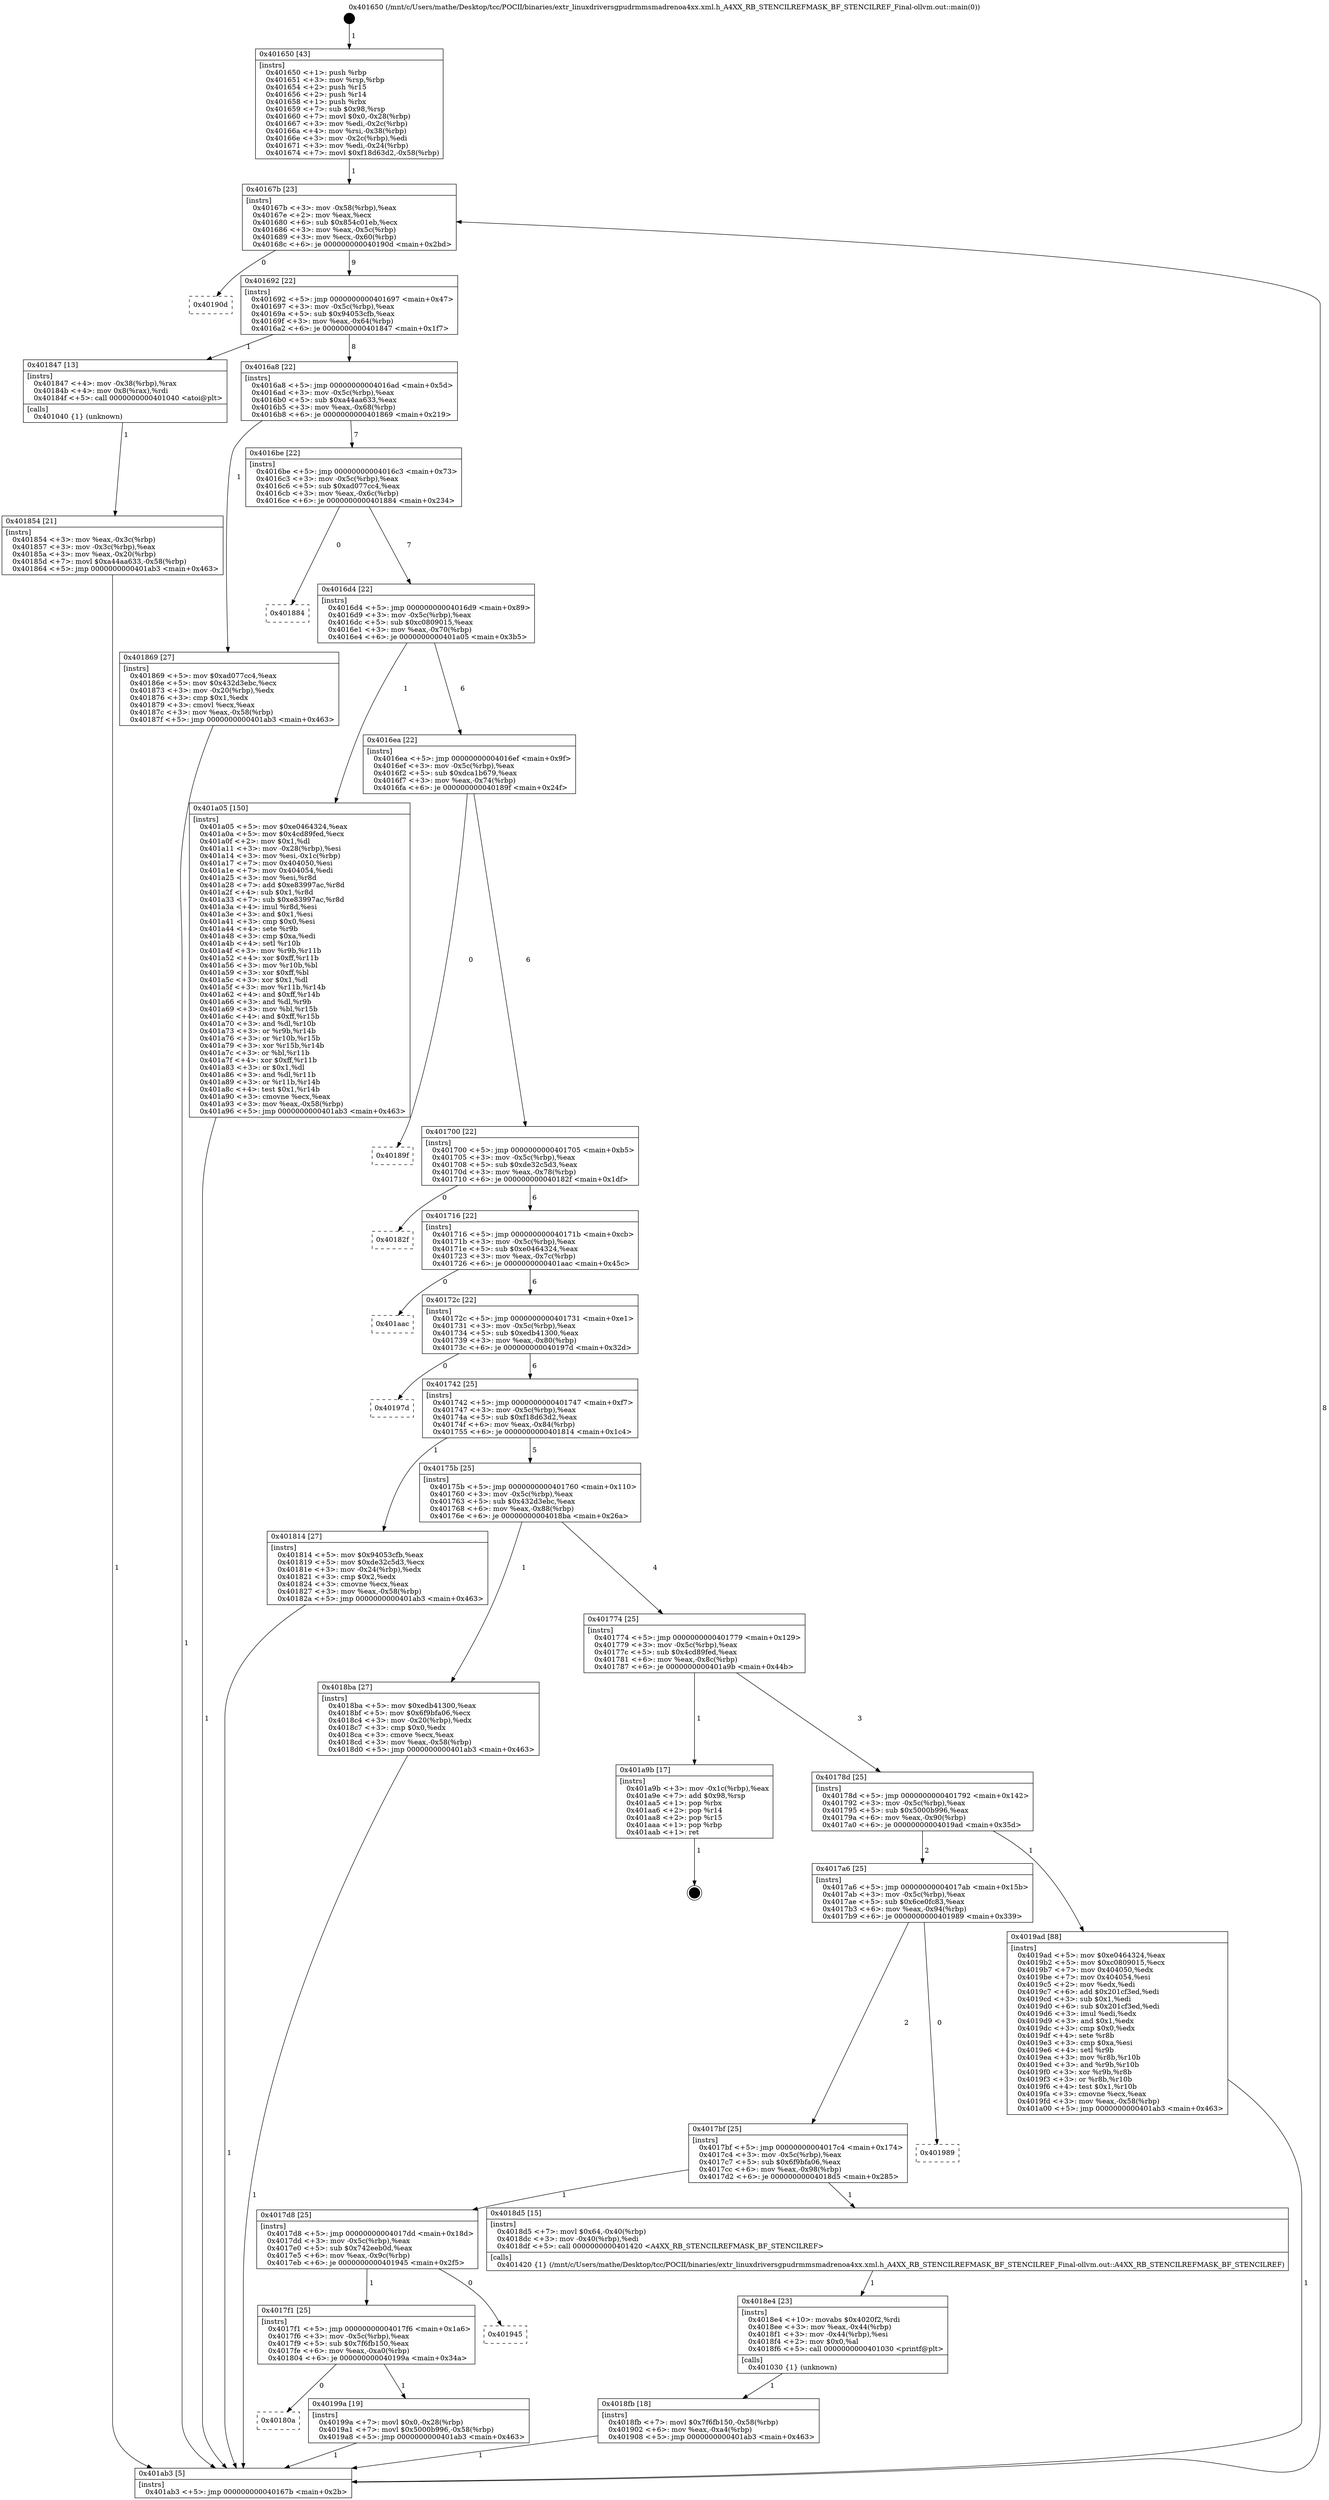digraph "0x401650" {
  label = "0x401650 (/mnt/c/Users/mathe/Desktop/tcc/POCII/binaries/extr_linuxdriversgpudrmmsmadrenoa4xx.xml.h_A4XX_RB_STENCILREFMASK_BF_STENCILREF_Final-ollvm.out::main(0))"
  labelloc = "t"
  node[shape=record]

  Entry [label="",width=0.3,height=0.3,shape=circle,fillcolor=black,style=filled]
  "0x40167b" [label="{
     0x40167b [23]\l
     | [instrs]\l
     &nbsp;&nbsp;0x40167b \<+3\>: mov -0x58(%rbp),%eax\l
     &nbsp;&nbsp;0x40167e \<+2\>: mov %eax,%ecx\l
     &nbsp;&nbsp;0x401680 \<+6\>: sub $0x854c01eb,%ecx\l
     &nbsp;&nbsp;0x401686 \<+3\>: mov %eax,-0x5c(%rbp)\l
     &nbsp;&nbsp;0x401689 \<+3\>: mov %ecx,-0x60(%rbp)\l
     &nbsp;&nbsp;0x40168c \<+6\>: je 000000000040190d \<main+0x2bd\>\l
  }"]
  "0x40190d" [label="{
     0x40190d\l
  }", style=dashed]
  "0x401692" [label="{
     0x401692 [22]\l
     | [instrs]\l
     &nbsp;&nbsp;0x401692 \<+5\>: jmp 0000000000401697 \<main+0x47\>\l
     &nbsp;&nbsp;0x401697 \<+3\>: mov -0x5c(%rbp),%eax\l
     &nbsp;&nbsp;0x40169a \<+5\>: sub $0x94053cfb,%eax\l
     &nbsp;&nbsp;0x40169f \<+3\>: mov %eax,-0x64(%rbp)\l
     &nbsp;&nbsp;0x4016a2 \<+6\>: je 0000000000401847 \<main+0x1f7\>\l
  }"]
  Exit [label="",width=0.3,height=0.3,shape=circle,fillcolor=black,style=filled,peripheries=2]
  "0x401847" [label="{
     0x401847 [13]\l
     | [instrs]\l
     &nbsp;&nbsp;0x401847 \<+4\>: mov -0x38(%rbp),%rax\l
     &nbsp;&nbsp;0x40184b \<+4\>: mov 0x8(%rax),%rdi\l
     &nbsp;&nbsp;0x40184f \<+5\>: call 0000000000401040 \<atoi@plt\>\l
     | [calls]\l
     &nbsp;&nbsp;0x401040 \{1\} (unknown)\l
  }"]
  "0x4016a8" [label="{
     0x4016a8 [22]\l
     | [instrs]\l
     &nbsp;&nbsp;0x4016a8 \<+5\>: jmp 00000000004016ad \<main+0x5d\>\l
     &nbsp;&nbsp;0x4016ad \<+3\>: mov -0x5c(%rbp),%eax\l
     &nbsp;&nbsp;0x4016b0 \<+5\>: sub $0xa44aa633,%eax\l
     &nbsp;&nbsp;0x4016b5 \<+3\>: mov %eax,-0x68(%rbp)\l
     &nbsp;&nbsp;0x4016b8 \<+6\>: je 0000000000401869 \<main+0x219\>\l
  }"]
  "0x40180a" [label="{
     0x40180a\l
  }", style=dashed]
  "0x401869" [label="{
     0x401869 [27]\l
     | [instrs]\l
     &nbsp;&nbsp;0x401869 \<+5\>: mov $0xad077cc4,%eax\l
     &nbsp;&nbsp;0x40186e \<+5\>: mov $0x432d3ebc,%ecx\l
     &nbsp;&nbsp;0x401873 \<+3\>: mov -0x20(%rbp),%edx\l
     &nbsp;&nbsp;0x401876 \<+3\>: cmp $0x1,%edx\l
     &nbsp;&nbsp;0x401879 \<+3\>: cmovl %ecx,%eax\l
     &nbsp;&nbsp;0x40187c \<+3\>: mov %eax,-0x58(%rbp)\l
     &nbsp;&nbsp;0x40187f \<+5\>: jmp 0000000000401ab3 \<main+0x463\>\l
  }"]
  "0x4016be" [label="{
     0x4016be [22]\l
     | [instrs]\l
     &nbsp;&nbsp;0x4016be \<+5\>: jmp 00000000004016c3 \<main+0x73\>\l
     &nbsp;&nbsp;0x4016c3 \<+3\>: mov -0x5c(%rbp),%eax\l
     &nbsp;&nbsp;0x4016c6 \<+5\>: sub $0xad077cc4,%eax\l
     &nbsp;&nbsp;0x4016cb \<+3\>: mov %eax,-0x6c(%rbp)\l
     &nbsp;&nbsp;0x4016ce \<+6\>: je 0000000000401884 \<main+0x234\>\l
  }"]
  "0x40199a" [label="{
     0x40199a [19]\l
     | [instrs]\l
     &nbsp;&nbsp;0x40199a \<+7\>: movl $0x0,-0x28(%rbp)\l
     &nbsp;&nbsp;0x4019a1 \<+7\>: movl $0x5000b996,-0x58(%rbp)\l
     &nbsp;&nbsp;0x4019a8 \<+5\>: jmp 0000000000401ab3 \<main+0x463\>\l
  }"]
  "0x401884" [label="{
     0x401884\l
  }", style=dashed]
  "0x4016d4" [label="{
     0x4016d4 [22]\l
     | [instrs]\l
     &nbsp;&nbsp;0x4016d4 \<+5\>: jmp 00000000004016d9 \<main+0x89\>\l
     &nbsp;&nbsp;0x4016d9 \<+3\>: mov -0x5c(%rbp),%eax\l
     &nbsp;&nbsp;0x4016dc \<+5\>: sub $0xc0809015,%eax\l
     &nbsp;&nbsp;0x4016e1 \<+3\>: mov %eax,-0x70(%rbp)\l
     &nbsp;&nbsp;0x4016e4 \<+6\>: je 0000000000401a05 \<main+0x3b5\>\l
  }"]
  "0x4017f1" [label="{
     0x4017f1 [25]\l
     | [instrs]\l
     &nbsp;&nbsp;0x4017f1 \<+5\>: jmp 00000000004017f6 \<main+0x1a6\>\l
     &nbsp;&nbsp;0x4017f6 \<+3\>: mov -0x5c(%rbp),%eax\l
     &nbsp;&nbsp;0x4017f9 \<+5\>: sub $0x7f6fb150,%eax\l
     &nbsp;&nbsp;0x4017fe \<+6\>: mov %eax,-0xa0(%rbp)\l
     &nbsp;&nbsp;0x401804 \<+6\>: je 000000000040199a \<main+0x34a\>\l
  }"]
  "0x401a05" [label="{
     0x401a05 [150]\l
     | [instrs]\l
     &nbsp;&nbsp;0x401a05 \<+5\>: mov $0xe0464324,%eax\l
     &nbsp;&nbsp;0x401a0a \<+5\>: mov $0x4cd89fed,%ecx\l
     &nbsp;&nbsp;0x401a0f \<+2\>: mov $0x1,%dl\l
     &nbsp;&nbsp;0x401a11 \<+3\>: mov -0x28(%rbp),%esi\l
     &nbsp;&nbsp;0x401a14 \<+3\>: mov %esi,-0x1c(%rbp)\l
     &nbsp;&nbsp;0x401a17 \<+7\>: mov 0x404050,%esi\l
     &nbsp;&nbsp;0x401a1e \<+7\>: mov 0x404054,%edi\l
     &nbsp;&nbsp;0x401a25 \<+3\>: mov %esi,%r8d\l
     &nbsp;&nbsp;0x401a28 \<+7\>: add $0xe83997ac,%r8d\l
     &nbsp;&nbsp;0x401a2f \<+4\>: sub $0x1,%r8d\l
     &nbsp;&nbsp;0x401a33 \<+7\>: sub $0xe83997ac,%r8d\l
     &nbsp;&nbsp;0x401a3a \<+4\>: imul %r8d,%esi\l
     &nbsp;&nbsp;0x401a3e \<+3\>: and $0x1,%esi\l
     &nbsp;&nbsp;0x401a41 \<+3\>: cmp $0x0,%esi\l
     &nbsp;&nbsp;0x401a44 \<+4\>: sete %r9b\l
     &nbsp;&nbsp;0x401a48 \<+3\>: cmp $0xa,%edi\l
     &nbsp;&nbsp;0x401a4b \<+4\>: setl %r10b\l
     &nbsp;&nbsp;0x401a4f \<+3\>: mov %r9b,%r11b\l
     &nbsp;&nbsp;0x401a52 \<+4\>: xor $0xff,%r11b\l
     &nbsp;&nbsp;0x401a56 \<+3\>: mov %r10b,%bl\l
     &nbsp;&nbsp;0x401a59 \<+3\>: xor $0xff,%bl\l
     &nbsp;&nbsp;0x401a5c \<+3\>: xor $0x1,%dl\l
     &nbsp;&nbsp;0x401a5f \<+3\>: mov %r11b,%r14b\l
     &nbsp;&nbsp;0x401a62 \<+4\>: and $0xff,%r14b\l
     &nbsp;&nbsp;0x401a66 \<+3\>: and %dl,%r9b\l
     &nbsp;&nbsp;0x401a69 \<+3\>: mov %bl,%r15b\l
     &nbsp;&nbsp;0x401a6c \<+4\>: and $0xff,%r15b\l
     &nbsp;&nbsp;0x401a70 \<+3\>: and %dl,%r10b\l
     &nbsp;&nbsp;0x401a73 \<+3\>: or %r9b,%r14b\l
     &nbsp;&nbsp;0x401a76 \<+3\>: or %r10b,%r15b\l
     &nbsp;&nbsp;0x401a79 \<+3\>: xor %r15b,%r14b\l
     &nbsp;&nbsp;0x401a7c \<+3\>: or %bl,%r11b\l
     &nbsp;&nbsp;0x401a7f \<+4\>: xor $0xff,%r11b\l
     &nbsp;&nbsp;0x401a83 \<+3\>: or $0x1,%dl\l
     &nbsp;&nbsp;0x401a86 \<+3\>: and %dl,%r11b\l
     &nbsp;&nbsp;0x401a89 \<+3\>: or %r11b,%r14b\l
     &nbsp;&nbsp;0x401a8c \<+4\>: test $0x1,%r14b\l
     &nbsp;&nbsp;0x401a90 \<+3\>: cmovne %ecx,%eax\l
     &nbsp;&nbsp;0x401a93 \<+3\>: mov %eax,-0x58(%rbp)\l
     &nbsp;&nbsp;0x401a96 \<+5\>: jmp 0000000000401ab3 \<main+0x463\>\l
  }"]
  "0x4016ea" [label="{
     0x4016ea [22]\l
     | [instrs]\l
     &nbsp;&nbsp;0x4016ea \<+5\>: jmp 00000000004016ef \<main+0x9f\>\l
     &nbsp;&nbsp;0x4016ef \<+3\>: mov -0x5c(%rbp),%eax\l
     &nbsp;&nbsp;0x4016f2 \<+5\>: sub $0xdca1b679,%eax\l
     &nbsp;&nbsp;0x4016f7 \<+3\>: mov %eax,-0x74(%rbp)\l
     &nbsp;&nbsp;0x4016fa \<+6\>: je 000000000040189f \<main+0x24f\>\l
  }"]
  "0x401945" [label="{
     0x401945\l
  }", style=dashed]
  "0x40189f" [label="{
     0x40189f\l
  }", style=dashed]
  "0x401700" [label="{
     0x401700 [22]\l
     | [instrs]\l
     &nbsp;&nbsp;0x401700 \<+5\>: jmp 0000000000401705 \<main+0xb5\>\l
     &nbsp;&nbsp;0x401705 \<+3\>: mov -0x5c(%rbp),%eax\l
     &nbsp;&nbsp;0x401708 \<+5\>: sub $0xde32c5d3,%eax\l
     &nbsp;&nbsp;0x40170d \<+3\>: mov %eax,-0x78(%rbp)\l
     &nbsp;&nbsp;0x401710 \<+6\>: je 000000000040182f \<main+0x1df\>\l
  }"]
  "0x4018fb" [label="{
     0x4018fb [18]\l
     | [instrs]\l
     &nbsp;&nbsp;0x4018fb \<+7\>: movl $0x7f6fb150,-0x58(%rbp)\l
     &nbsp;&nbsp;0x401902 \<+6\>: mov %eax,-0xa4(%rbp)\l
     &nbsp;&nbsp;0x401908 \<+5\>: jmp 0000000000401ab3 \<main+0x463\>\l
  }"]
  "0x40182f" [label="{
     0x40182f\l
  }", style=dashed]
  "0x401716" [label="{
     0x401716 [22]\l
     | [instrs]\l
     &nbsp;&nbsp;0x401716 \<+5\>: jmp 000000000040171b \<main+0xcb\>\l
     &nbsp;&nbsp;0x40171b \<+3\>: mov -0x5c(%rbp),%eax\l
     &nbsp;&nbsp;0x40171e \<+5\>: sub $0xe0464324,%eax\l
     &nbsp;&nbsp;0x401723 \<+3\>: mov %eax,-0x7c(%rbp)\l
     &nbsp;&nbsp;0x401726 \<+6\>: je 0000000000401aac \<main+0x45c\>\l
  }"]
  "0x4018e4" [label="{
     0x4018e4 [23]\l
     | [instrs]\l
     &nbsp;&nbsp;0x4018e4 \<+10\>: movabs $0x4020f2,%rdi\l
     &nbsp;&nbsp;0x4018ee \<+3\>: mov %eax,-0x44(%rbp)\l
     &nbsp;&nbsp;0x4018f1 \<+3\>: mov -0x44(%rbp),%esi\l
     &nbsp;&nbsp;0x4018f4 \<+2\>: mov $0x0,%al\l
     &nbsp;&nbsp;0x4018f6 \<+5\>: call 0000000000401030 \<printf@plt\>\l
     | [calls]\l
     &nbsp;&nbsp;0x401030 \{1\} (unknown)\l
  }"]
  "0x401aac" [label="{
     0x401aac\l
  }", style=dashed]
  "0x40172c" [label="{
     0x40172c [22]\l
     | [instrs]\l
     &nbsp;&nbsp;0x40172c \<+5\>: jmp 0000000000401731 \<main+0xe1\>\l
     &nbsp;&nbsp;0x401731 \<+3\>: mov -0x5c(%rbp),%eax\l
     &nbsp;&nbsp;0x401734 \<+5\>: sub $0xedb41300,%eax\l
     &nbsp;&nbsp;0x401739 \<+3\>: mov %eax,-0x80(%rbp)\l
     &nbsp;&nbsp;0x40173c \<+6\>: je 000000000040197d \<main+0x32d\>\l
  }"]
  "0x4017d8" [label="{
     0x4017d8 [25]\l
     | [instrs]\l
     &nbsp;&nbsp;0x4017d8 \<+5\>: jmp 00000000004017dd \<main+0x18d\>\l
     &nbsp;&nbsp;0x4017dd \<+3\>: mov -0x5c(%rbp),%eax\l
     &nbsp;&nbsp;0x4017e0 \<+5\>: sub $0x742eeb0d,%eax\l
     &nbsp;&nbsp;0x4017e5 \<+6\>: mov %eax,-0x9c(%rbp)\l
     &nbsp;&nbsp;0x4017eb \<+6\>: je 0000000000401945 \<main+0x2f5\>\l
  }"]
  "0x40197d" [label="{
     0x40197d\l
  }", style=dashed]
  "0x401742" [label="{
     0x401742 [25]\l
     | [instrs]\l
     &nbsp;&nbsp;0x401742 \<+5\>: jmp 0000000000401747 \<main+0xf7\>\l
     &nbsp;&nbsp;0x401747 \<+3\>: mov -0x5c(%rbp),%eax\l
     &nbsp;&nbsp;0x40174a \<+5\>: sub $0xf18d63d2,%eax\l
     &nbsp;&nbsp;0x40174f \<+6\>: mov %eax,-0x84(%rbp)\l
     &nbsp;&nbsp;0x401755 \<+6\>: je 0000000000401814 \<main+0x1c4\>\l
  }"]
  "0x4018d5" [label="{
     0x4018d5 [15]\l
     | [instrs]\l
     &nbsp;&nbsp;0x4018d5 \<+7\>: movl $0x64,-0x40(%rbp)\l
     &nbsp;&nbsp;0x4018dc \<+3\>: mov -0x40(%rbp),%edi\l
     &nbsp;&nbsp;0x4018df \<+5\>: call 0000000000401420 \<A4XX_RB_STENCILREFMASK_BF_STENCILREF\>\l
     | [calls]\l
     &nbsp;&nbsp;0x401420 \{1\} (/mnt/c/Users/mathe/Desktop/tcc/POCII/binaries/extr_linuxdriversgpudrmmsmadrenoa4xx.xml.h_A4XX_RB_STENCILREFMASK_BF_STENCILREF_Final-ollvm.out::A4XX_RB_STENCILREFMASK_BF_STENCILREF)\l
  }"]
  "0x401814" [label="{
     0x401814 [27]\l
     | [instrs]\l
     &nbsp;&nbsp;0x401814 \<+5\>: mov $0x94053cfb,%eax\l
     &nbsp;&nbsp;0x401819 \<+5\>: mov $0xde32c5d3,%ecx\l
     &nbsp;&nbsp;0x40181e \<+3\>: mov -0x24(%rbp),%edx\l
     &nbsp;&nbsp;0x401821 \<+3\>: cmp $0x2,%edx\l
     &nbsp;&nbsp;0x401824 \<+3\>: cmovne %ecx,%eax\l
     &nbsp;&nbsp;0x401827 \<+3\>: mov %eax,-0x58(%rbp)\l
     &nbsp;&nbsp;0x40182a \<+5\>: jmp 0000000000401ab3 \<main+0x463\>\l
  }"]
  "0x40175b" [label="{
     0x40175b [25]\l
     | [instrs]\l
     &nbsp;&nbsp;0x40175b \<+5\>: jmp 0000000000401760 \<main+0x110\>\l
     &nbsp;&nbsp;0x401760 \<+3\>: mov -0x5c(%rbp),%eax\l
     &nbsp;&nbsp;0x401763 \<+5\>: sub $0x432d3ebc,%eax\l
     &nbsp;&nbsp;0x401768 \<+6\>: mov %eax,-0x88(%rbp)\l
     &nbsp;&nbsp;0x40176e \<+6\>: je 00000000004018ba \<main+0x26a\>\l
  }"]
  "0x401ab3" [label="{
     0x401ab3 [5]\l
     | [instrs]\l
     &nbsp;&nbsp;0x401ab3 \<+5\>: jmp 000000000040167b \<main+0x2b\>\l
  }"]
  "0x401650" [label="{
     0x401650 [43]\l
     | [instrs]\l
     &nbsp;&nbsp;0x401650 \<+1\>: push %rbp\l
     &nbsp;&nbsp;0x401651 \<+3\>: mov %rsp,%rbp\l
     &nbsp;&nbsp;0x401654 \<+2\>: push %r15\l
     &nbsp;&nbsp;0x401656 \<+2\>: push %r14\l
     &nbsp;&nbsp;0x401658 \<+1\>: push %rbx\l
     &nbsp;&nbsp;0x401659 \<+7\>: sub $0x98,%rsp\l
     &nbsp;&nbsp;0x401660 \<+7\>: movl $0x0,-0x28(%rbp)\l
     &nbsp;&nbsp;0x401667 \<+3\>: mov %edi,-0x2c(%rbp)\l
     &nbsp;&nbsp;0x40166a \<+4\>: mov %rsi,-0x38(%rbp)\l
     &nbsp;&nbsp;0x40166e \<+3\>: mov -0x2c(%rbp),%edi\l
     &nbsp;&nbsp;0x401671 \<+3\>: mov %edi,-0x24(%rbp)\l
     &nbsp;&nbsp;0x401674 \<+7\>: movl $0xf18d63d2,-0x58(%rbp)\l
  }"]
  "0x401854" [label="{
     0x401854 [21]\l
     | [instrs]\l
     &nbsp;&nbsp;0x401854 \<+3\>: mov %eax,-0x3c(%rbp)\l
     &nbsp;&nbsp;0x401857 \<+3\>: mov -0x3c(%rbp),%eax\l
     &nbsp;&nbsp;0x40185a \<+3\>: mov %eax,-0x20(%rbp)\l
     &nbsp;&nbsp;0x40185d \<+7\>: movl $0xa44aa633,-0x58(%rbp)\l
     &nbsp;&nbsp;0x401864 \<+5\>: jmp 0000000000401ab3 \<main+0x463\>\l
  }"]
  "0x4017bf" [label="{
     0x4017bf [25]\l
     | [instrs]\l
     &nbsp;&nbsp;0x4017bf \<+5\>: jmp 00000000004017c4 \<main+0x174\>\l
     &nbsp;&nbsp;0x4017c4 \<+3\>: mov -0x5c(%rbp),%eax\l
     &nbsp;&nbsp;0x4017c7 \<+5\>: sub $0x6f9bfa06,%eax\l
     &nbsp;&nbsp;0x4017cc \<+6\>: mov %eax,-0x98(%rbp)\l
     &nbsp;&nbsp;0x4017d2 \<+6\>: je 00000000004018d5 \<main+0x285\>\l
  }"]
  "0x4018ba" [label="{
     0x4018ba [27]\l
     | [instrs]\l
     &nbsp;&nbsp;0x4018ba \<+5\>: mov $0xedb41300,%eax\l
     &nbsp;&nbsp;0x4018bf \<+5\>: mov $0x6f9bfa06,%ecx\l
     &nbsp;&nbsp;0x4018c4 \<+3\>: mov -0x20(%rbp),%edx\l
     &nbsp;&nbsp;0x4018c7 \<+3\>: cmp $0x0,%edx\l
     &nbsp;&nbsp;0x4018ca \<+3\>: cmove %ecx,%eax\l
     &nbsp;&nbsp;0x4018cd \<+3\>: mov %eax,-0x58(%rbp)\l
     &nbsp;&nbsp;0x4018d0 \<+5\>: jmp 0000000000401ab3 \<main+0x463\>\l
  }"]
  "0x401774" [label="{
     0x401774 [25]\l
     | [instrs]\l
     &nbsp;&nbsp;0x401774 \<+5\>: jmp 0000000000401779 \<main+0x129\>\l
     &nbsp;&nbsp;0x401779 \<+3\>: mov -0x5c(%rbp),%eax\l
     &nbsp;&nbsp;0x40177c \<+5\>: sub $0x4cd89fed,%eax\l
     &nbsp;&nbsp;0x401781 \<+6\>: mov %eax,-0x8c(%rbp)\l
     &nbsp;&nbsp;0x401787 \<+6\>: je 0000000000401a9b \<main+0x44b\>\l
  }"]
  "0x401989" [label="{
     0x401989\l
  }", style=dashed]
  "0x401a9b" [label="{
     0x401a9b [17]\l
     | [instrs]\l
     &nbsp;&nbsp;0x401a9b \<+3\>: mov -0x1c(%rbp),%eax\l
     &nbsp;&nbsp;0x401a9e \<+7\>: add $0x98,%rsp\l
     &nbsp;&nbsp;0x401aa5 \<+1\>: pop %rbx\l
     &nbsp;&nbsp;0x401aa6 \<+2\>: pop %r14\l
     &nbsp;&nbsp;0x401aa8 \<+2\>: pop %r15\l
     &nbsp;&nbsp;0x401aaa \<+1\>: pop %rbp\l
     &nbsp;&nbsp;0x401aab \<+1\>: ret\l
  }"]
  "0x40178d" [label="{
     0x40178d [25]\l
     | [instrs]\l
     &nbsp;&nbsp;0x40178d \<+5\>: jmp 0000000000401792 \<main+0x142\>\l
     &nbsp;&nbsp;0x401792 \<+3\>: mov -0x5c(%rbp),%eax\l
     &nbsp;&nbsp;0x401795 \<+5\>: sub $0x5000b996,%eax\l
     &nbsp;&nbsp;0x40179a \<+6\>: mov %eax,-0x90(%rbp)\l
     &nbsp;&nbsp;0x4017a0 \<+6\>: je 00000000004019ad \<main+0x35d\>\l
  }"]
  "0x4017a6" [label="{
     0x4017a6 [25]\l
     | [instrs]\l
     &nbsp;&nbsp;0x4017a6 \<+5\>: jmp 00000000004017ab \<main+0x15b\>\l
     &nbsp;&nbsp;0x4017ab \<+3\>: mov -0x5c(%rbp),%eax\l
     &nbsp;&nbsp;0x4017ae \<+5\>: sub $0x6ce0fc83,%eax\l
     &nbsp;&nbsp;0x4017b3 \<+6\>: mov %eax,-0x94(%rbp)\l
     &nbsp;&nbsp;0x4017b9 \<+6\>: je 0000000000401989 \<main+0x339\>\l
  }"]
  "0x4019ad" [label="{
     0x4019ad [88]\l
     | [instrs]\l
     &nbsp;&nbsp;0x4019ad \<+5\>: mov $0xe0464324,%eax\l
     &nbsp;&nbsp;0x4019b2 \<+5\>: mov $0xc0809015,%ecx\l
     &nbsp;&nbsp;0x4019b7 \<+7\>: mov 0x404050,%edx\l
     &nbsp;&nbsp;0x4019be \<+7\>: mov 0x404054,%esi\l
     &nbsp;&nbsp;0x4019c5 \<+2\>: mov %edx,%edi\l
     &nbsp;&nbsp;0x4019c7 \<+6\>: add $0x201cf3ed,%edi\l
     &nbsp;&nbsp;0x4019cd \<+3\>: sub $0x1,%edi\l
     &nbsp;&nbsp;0x4019d0 \<+6\>: sub $0x201cf3ed,%edi\l
     &nbsp;&nbsp;0x4019d6 \<+3\>: imul %edi,%edx\l
     &nbsp;&nbsp;0x4019d9 \<+3\>: and $0x1,%edx\l
     &nbsp;&nbsp;0x4019dc \<+3\>: cmp $0x0,%edx\l
     &nbsp;&nbsp;0x4019df \<+4\>: sete %r8b\l
     &nbsp;&nbsp;0x4019e3 \<+3\>: cmp $0xa,%esi\l
     &nbsp;&nbsp;0x4019e6 \<+4\>: setl %r9b\l
     &nbsp;&nbsp;0x4019ea \<+3\>: mov %r8b,%r10b\l
     &nbsp;&nbsp;0x4019ed \<+3\>: and %r9b,%r10b\l
     &nbsp;&nbsp;0x4019f0 \<+3\>: xor %r9b,%r8b\l
     &nbsp;&nbsp;0x4019f3 \<+3\>: or %r8b,%r10b\l
     &nbsp;&nbsp;0x4019f6 \<+4\>: test $0x1,%r10b\l
     &nbsp;&nbsp;0x4019fa \<+3\>: cmovne %ecx,%eax\l
     &nbsp;&nbsp;0x4019fd \<+3\>: mov %eax,-0x58(%rbp)\l
     &nbsp;&nbsp;0x401a00 \<+5\>: jmp 0000000000401ab3 \<main+0x463\>\l
  }"]
  Entry -> "0x401650" [label=" 1"]
  "0x40167b" -> "0x40190d" [label=" 0"]
  "0x40167b" -> "0x401692" [label=" 9"]
  "0x401a9b" -> Exit [label=" 1"]
  "0x401692" -> "0x401847" [label=" 1"]
  "0x401692" -> "0x4016a8" [label=" 8"]
  "0x401a05" -> "0x401ab3" [label=" 1"]
  "0x4016a8" -> "0x401869" [label=" 1"]
  "0x4016a8" -> "0x4016be" [label=" 7"]
  "0x4019ad" -> "0x401ab3" [label=" 1"]
  "0x4016be" -> "0x401884" [label=" 0"]
  "0x4016be" -> "0x4016d4" [label=" 7"]
  "0x40199a" -> "0x401ab3" [label=" 1"]
  "0x4016d4" -> "0x401a05" [label=" 1"]
  "0x4016d4" -> "0x4016ea" [label=" 6"]
  "0x4017f1" -> "0x40199a" [label=" 1"]
  "0x4016ea" -> "0x40189f" [label=" 0"]
  "0x4016ea" -> "0x401700" [label=" 6"]
  "0x4017f1" -> "0x40180a" [label=" 0"]
  "0x401700" -> "0x40182f" [label=" 0"]
  "0x401700" -> "0x401716" [label=" 6"]
  "0x4017d8" -> "0x401945" [label=" 0"]
  "0x401716" -> "0x401aac" [label=" 0"]
  "0x401716" -> "0x40172c" [label=" 6"]
  "0x4017d8" -> "0x4017f1" [label=" 1"]
  "0x40172c" -> "0x40197d" [label=" 0"]
  "0x40172c" -> "0x401742" [label=" 6"]
  "0x4018fb" -> "0x401ab3" [label=" 1"]
  "0x401742" -> "0x401814" [label=" 1"]
  "0x401742" -> "0x40175b" [label=" 5"]
  "0x401814" -> "0x401ab3" [label=" 1"]
  "0x401650" -> "0x40167b" [label=" 1"]
  "0x401ab3" -> "0x40167b" [label=" 8"]
  "0x401847" -> "0x401854" [label=" 1"]
  "0x401854" -> "0x401ab3" [label=" 1"]
  "0x401869" -> "0x401ab3" [label=" 1"]
  "0x4018e4" -> "0x4018fb" [label=" 1"]
  "0x40175b" -> "0x4018ba" [label=" 1"]
  "0x40175b" -> "0x401774" [label=" 4"]
  "0x4018ba" -> "0x401ab3" [label=" 1"]
  "0x4017bf" -> "0x4017d8" [label=" 1"]
  "0x401774" -> "0x401a9b" [label=" 1"]
  "0x401774" -> "0x40178d" [label=" 3"]
  "0x4017bf" -> "0x4018d5" [label=" 1"]
  "0x40178d" -> "0x4019ad" [label=" 1"]
  "0x40178d" -> "0x4017a6" [label=" 2"]
  "0x4018d5" -> "0x4018e4" [label=" 1"]
  "0x4017a6" -> "0x401989" [label=" 0"]
  "0x4017a6" -> "0x4017bf" [label=" 2"]
}
